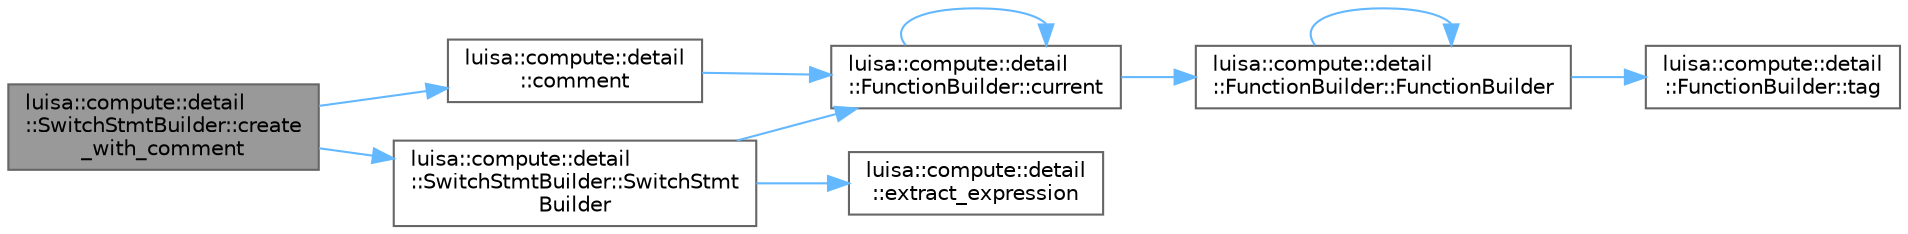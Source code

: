 digraph "luisa::compute::detail::SwitchStmtBuilder::create_with_comment"
{
 // LATEX_PDF_SIZE
  bgcolor="transparent";
  edge [fontname=Helvetica,fontsize=10,labelfontname=Helvetica,labelfontsize=10];
  node [fontname=Helvetica,fontsize=10,shape=box,height=0.2,width=0.4];
  rankdir="LR";
  Node1 [id="Node000001",label="luisa::compute::detail\l::SwitchStmtBuilder::create\l_with_comment",height=0.2,width=0.4,color="gray40", fillcolor="grey60", style="filled", fontcolor="black",tooltip=" "];
  Node1 -> Node2 [id="edge10_Node000001_Node000002",color="steelblue1",style="solid",tooltip=" "];
  Node2 [id="Node000002",label="luisa::compute::detail\l::comment",height=0.2,width=0.4,color="grey40", fillcolor="white", style="filled",URL="$namespaceluisa_1_1compute_1_1detail.html#ac94d2ebb4470c01136753fc9daa74a78",tooltip="Add comment"];
  Node2 -> Node3 [id="edge11_Node000002_Node000003",color="steelblue1",style="solid",tooltip=" "];
  Node3 [id="Node000003",label="luisa::compute::detail\l::FunctionBuilder::current",height=0.2,width=0.4,color="grey40", fillcolor="white", style="filled",URL="$classluisa_1_1compute_1_1detail_1_1_function_builder.html#a4590ef89abb9497192eb36510caf0384",tooltip="Return current function builder on function stack."];
  Node3 -> Node3 [id="edge12_Node000003_Node000003",color="steelblue1",style="solid",tooltip=" "];
  Node3 -> Node4 [id="edge13_Node000003_Node000004",color="steelblue1",style="solid",tooltip=" "];
  Node4 [id="Node000004",label="luisa::compute::detail\l::FunctionBuilder::FunctionBuilder",height=0.2,width=0.4,color="grey40", fillcolor="white", style="filled",URL="$classluisa_1_1compute_1_1detail_1_1_function_builder.html#ad83f8a838bb7772fda8cf81d349e299f",tooltip="Construct a new Function Builder object"];
  Node4 -> Node4 [id="edge14_Node000004_Node000004",color="steelblue1",style="solid",tooltip=" "];
  Node4 -> Node5 [id="edge15_Node000004_Node000005",color="steelblue1",style="solid",tooltip=" "];
  Node5 [id="Node000005",label="luisa::compute::detail\l::FunctionBuilder::tag",height=0.2,width=0.4,color="grey40", fillcolor="white", style="filled",URL="$classluisa_1_1compute_1_1detail_1_1_function_builder.html#ada82e67c00b4091b4b8827303d97c87b",tooltip="Return tag(KERNEL, CALLABLE)."];
  Node1 -> Node6 [id="edge16_Node000001_Node000006",color="steelblue1",style="solid",tooltip=" "];
  Node6 [id="Node000006",label="luisa::compute::detail\l::SwitchStmtBuilder::SwitchStmt\lBuilder",height=0.2,width=0.4,color="grey40", fillcolor="white", style="filled",URL="$classluisa_1_1compute_1_1detail_1_1_switch_stmt_builder.html#a35218d31f19fe192ccb79a1ee85b4455",tooltip="Construct from integral expression as condition."];
  Node6 -> Node3 [id="edge17_Node000006_Node000003",color="steelblue1",style="solid",tooltip=" "];
  Node6 -> Node7 [id="edge18_Node000006_Node000007",color="steelblue1",style="solid",tooltip=" "];
  Node7 [id="Node000007",label="luisa::compute::detail\l::extract_expression",height=0.2,width=0.4,color="grey40", fillcolor="white", style="filled",URL="$namespaceluisa_1_1compute_1_1detail.html#af5ea7b87d6c0847255b35710ebc5579f",tooltip="Extract or construct expression from given data"];
}
